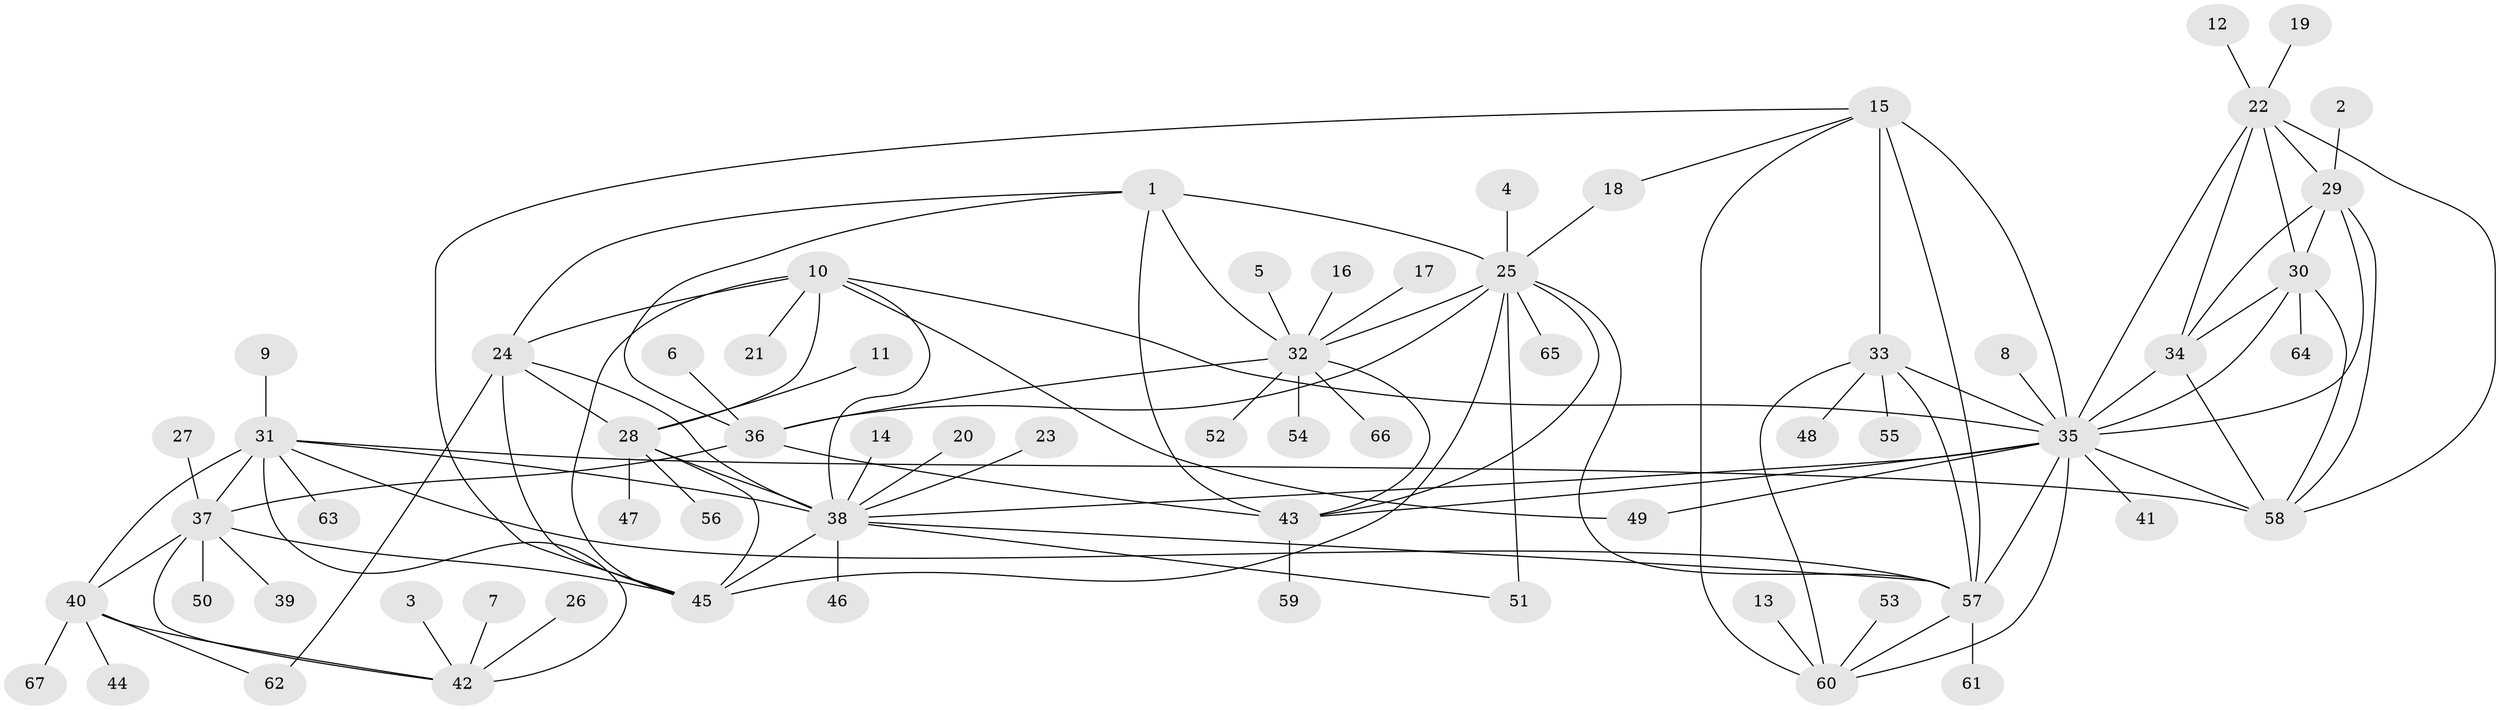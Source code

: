// original degree distribution, {7: 0.05426356589147287, 9: 0.06201550387596899, 10: 0.023255813953488372, 12: 0.015503875968992248, 8: 0.031007751937984496, 11: 0.015503875968992248, 6: 0.015503875968992248, 13: 0.007751937984496124, 5: 0.007751937984496124, 1: 0.6046511627906976, 3: 0.03875968992248062, 2: 0.11627906976744186, 4: 0.007751937984496124}
// Generated by graph-tools (version 1.1) at 2025/26/03/09/25 03:26:34]
// undirected, 67 vertices, 111 edges
graph export_dot {
graph [start="1"]
  node [color=gray90,style=filled];
  1;
  2;
  3;
  4;
  5;
  6;
  7;
  8;
  9;
  10;
  11;
  12;
  13;
  14;
  15;
  16;
  17;
  18;
  19;
  20;
  21;
  22;
  23;
  24;
  25;
  26;
  27;
  28;
  29;
  30;
  31;
  32;
  33;
  34;
  35;
  36;
  37;
  38;
  39;
  40;
  41;
  42;
  43;
  44;
  45;
  46;
  47;
  48;
  49;
  50;
  51;
  52;
  53;
  54;
  55;
  56;
  57;
  58;
  59;
  60;
  61;
  62;
  63;
  64;
  65;
  66;
  67;
  1 -- 24 [weight=1.0];
  1 -- 25 [weight=2.0];
  1 -- 32 [weight=2.0];
  1 -- 36 [weight=2.0];
  1 -- 43 [weight=2.0];
  2 -- 29 [weight=1.0];
  3 -- 42 [weight=1.0];
  4 -- 25 [weight=1.0];
  5 -- 32 [weight=1.0];
  6 -- 36 [weight=1.0];
  7 -- 42 [weight=1.0];
  8 -- 35 [weight=1.0];
  9 -- 31 [weight=1.0];
  10 -- 21 [weight=1.0];
  10 -- 24 [weight=2.0];
  10 -- 28 [weight=2.0];
  10 -- 35 [weight=1.0];
  10 -- 38 [weight=2.0];
  10 -- 45 [weight=2.0];
  10 -- 49 [weight=1.0];
  11 -- 28 [weight=1.0];
  12 -- 22 [weight=1.0];
  13 -- 60 [weight=1.0];
  14 -- 38 [weight=1.0];
  15 -- 18 [weight=1.0];
  15 -- 33 [weight=2.0];
  15 -- 35 [weight=2.0];
  15 -- 45 [weight=1.0];
  15 -- 57 [weight=2.0];
  15 -- 60 [weight=2.0];
  16 -- 32 [weight=1.0];
  17 -- 32 [weight=1.0];
  18 -- 25 [weight=1.0];
  19 -- 22 [weight=1.0];
  20 -- 38 [weight=1.0];
  22 -- 29 [weight=1.0];
  22 -- 30 [weight=1.0];
  22 -- 34 [weight=1.0];
  22 -- 35 [weight=1.0];
  22 -- 58 [weight=1.0];
  23 -- 38 [weight=1.0];
  24 -- 28 [weight=1.0];
  24 -- 38 [weight=1.0];
  24 -- 45 [weight=1.0];
  24 -- 62 [weight=1.0];
  25 -- 32 [weight=1.0];
  25 -- 36 [weight=1.0];
  25 -- 43 [weight=1.0];
  25 -- 45 [weight=1.0];
  25 -- 51 [weight=1.0];
  25 -- 57 [weight=1.0];
  25 -- 65 [weight=1.0];
  26 -- 42 [weight=1.0];
  27 -- 37 [weight=1.0];
  28 -- 38 [weight=1.0];
  28 -- 45 [weight=1.0];
  28 -- 47 [weight=1.0];
  28 -- 56 [weight=1.0];
  29 -- 30 [weight=1.0];
  29 -- 34 [weight=1.0];
  29 -- 35 [weight=1.0];
  29 -- 58 [weight=1.0];
  30 -- 34 [weight=1.0];
  30 -- 35 [weight=1.0];
  30 -- 58 [weight=1.0];
  30 -- 64 [weight=1.0];
  31 -- 37 [weight=2.0];
  31 -- 38 [weight=2.0];
  31 -- 40 [weight=4.0];
  31 -- 42 [weight=2.0];
  31 -- 57 [weight=1.0];
  31 -- 58 [weight=1.0];
  31 -- 63 [weight=1.0];
  32 -- 36 [weight=1.0];
  32 -- 43 [weight=1.0];
  32 -- 52 [weight=1.0];
  32 -- 54 [weight=1.0];
  32 -- 66 [weight=1.0];
  33 -- 35 [weight=1.0];
  33 -- 48 [weight=1.0];
  33 -- 55 [weight=1.0];
  33 -- 57 [weight=1.0];
  33 -- 60 [weight=1.0];
  34 -- 35 [weight=1.0];
  34 -- 58 [weight=1.0];
  35 -- 38 [weight=1.0];
  35 -- 41 [weight=1.0];
  35 -- 43 [weight=1.0];
  35 -- 49 [weight=1.0];
  35 -- 57 [weight=1.0];
  35 -- 58 [weight=1.0];
  35 -- 60 [weight=1.0];
  36 -- 37 [weight=1.0];
  36 -- 43 [weight=1.0];
  37 -- 39 [weight=1.0];
  37 -- 40 [weight=2.0];
  37 -- 42 [weight=1.0];
  37 -- 45 [weight=1.0];
  37 -- 50 [weight=1.0];
  38 -- 45 [weight=1.0];
  38 -- 46 [weight=1.0];
  38 -- 51 [weight=1.0];
  38 -- 57 [weight=1.0];
  40 -- 42 [weight=2.0];
  40 -- 44 [weight=1.0];
  40 -- 62 [weight=1.0];
  40 -- 67 [weight=1.0];
  43 -- 59 [weight=1.0];
  53 -- 60 [weight=1.0];
  57 -- 60 [weight=1.0];
  57 -- 61 [weight=1.0];
}
